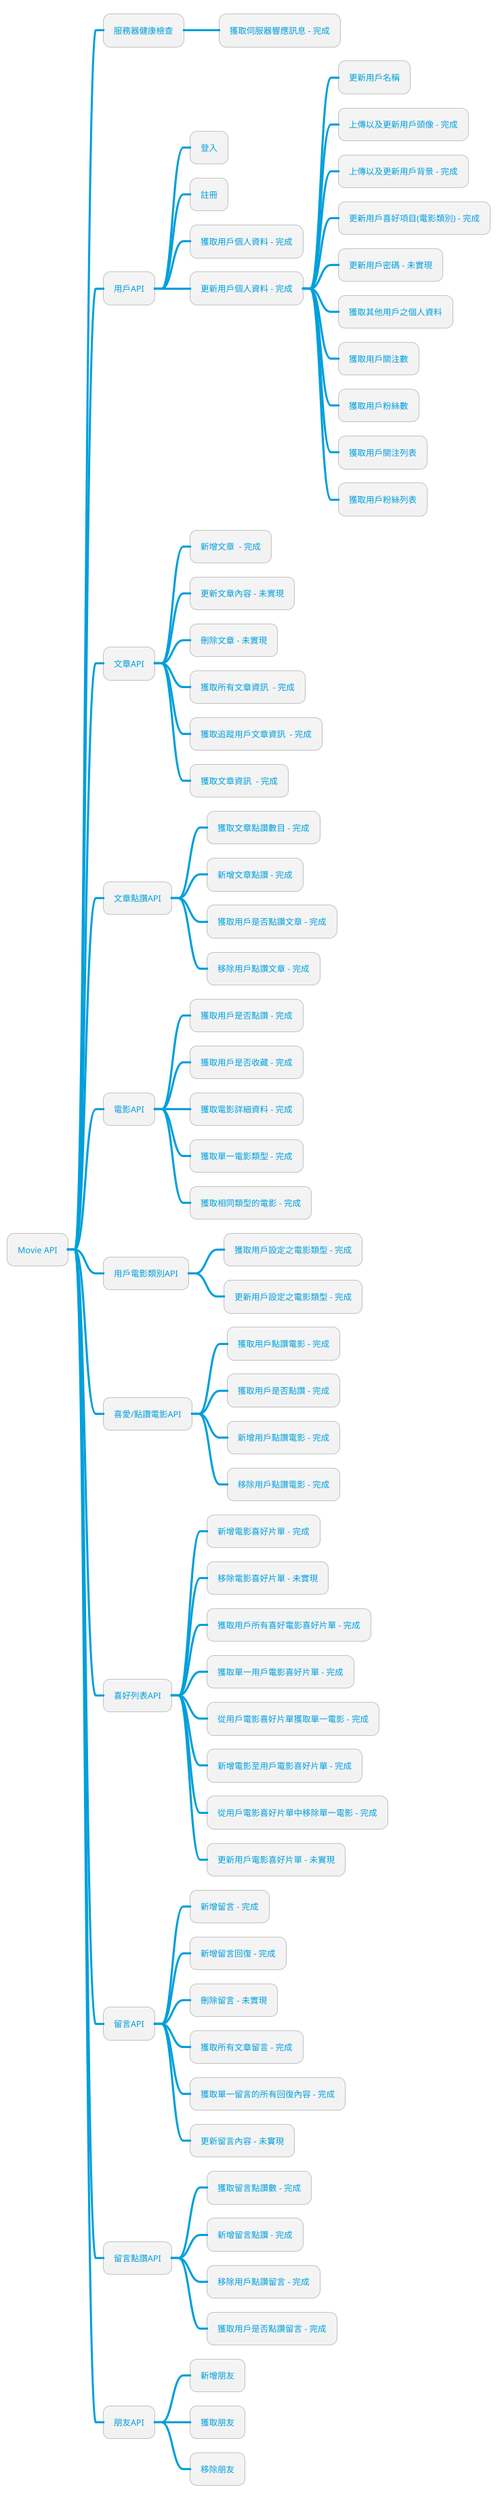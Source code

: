 @startmindmap
!theme  bluegray
skinparam backgroundColor white
* Movie API
** 服務器健康檢查
*** 獲取伺服器響應訊息 - 完成
** 用戶API
*** 登入
*** 註冊
*** 獲取用戶個人資料 - 完成
*** 更新用戶個人資料 - 完成
**** 更新用戶名稱
**** 上傳以及更新用戶頭像 - 完成
**** 上傳以及更新用戶背景 - 完成
**** 更新用戶喜好項目(電影類別) - 完成
**** 更新用戶密碼 - 未實現
**** 獲取其他用戶之個人資料
**** 獲取用戶關注數
**** 獲取用戶粉絲數
**** 獲取用戶關注列表
**** 獲取用戶粉絲列表

** 文章API
*** 新增文章  - 完成
*** 更新文章內容 - 未實現
*** 刪除文章 - 未實現
*** 獲取所有文章資訊  - 完成
*** 獲取追蹤用戶文章資訊  - 完成
*** 獲取文章資訊  - 完成

** 文章點讚API
*** 獲取文章點讚數目 - 完成
*** 新增文章點讚 - 完成
*** 獲取用戶是否點讚文章 - 完成
*** 移除用戶點讚文章 - 完成

** 電影API
*** 獲取用戶是否點讚 - 完成
*** 獲取用戶是否收藏 - 完成
*** 獲取電影詳細資料 - 完成
*** 獲取單一電影類型 - 完成
*** 獲取相同類型的電影 - 完成

** 用戶電影類別API
*** 獲取用戶設定之電影類型 - 完成
*** 更新用戶設定之電影類型 - 完成

** 喜愛/點讚電影API
*** 獲取用戶點讚電影 - 完成
*** 獲取用戶是否點讚 - 完成
*** 新增用戶點讚電影 - 完成
*** 移除用戶點讚電影 - 完成

** 喜好列表API
*** 新增電影喜好片單 - 完成
*** 移除電影喜好片單 - 未實現
*** 獲取用戶所有喜好電影喜好片單 - 完成
*** 獲取單一用戶電影喜好片單 - 完成
*** 從用戶電影喜好片單獲取單一電影 - 完成
*** 新增電影至用戶電影喜好片單 - 完成
*** 從用戶電影喜好片單中移除單一電影 - 完成
*** 更新用戶電影喜好片單 - 未實現

** 留言API
*** 新增留言 - 完成
*** 新增留言回復 - 完成
*** 刪除留言 - 未實現
*** 獲取所有文章留言 - 完成
*** 獲取單一留言的所有回復內容 - 完成
*** 更新留言內容 - 未實現

** 留言點讚API
*** 獲取留言點讚數 - 完成
*** 新增留言點讚 - 完成
*** 移除用戶點讚留言 - 完成
*** 獲取用戶是否點讚留言 - 完成

** 朋友API
*** 新增朋友
*** 獲取朋友
*** 移除朋友

@endmindmap